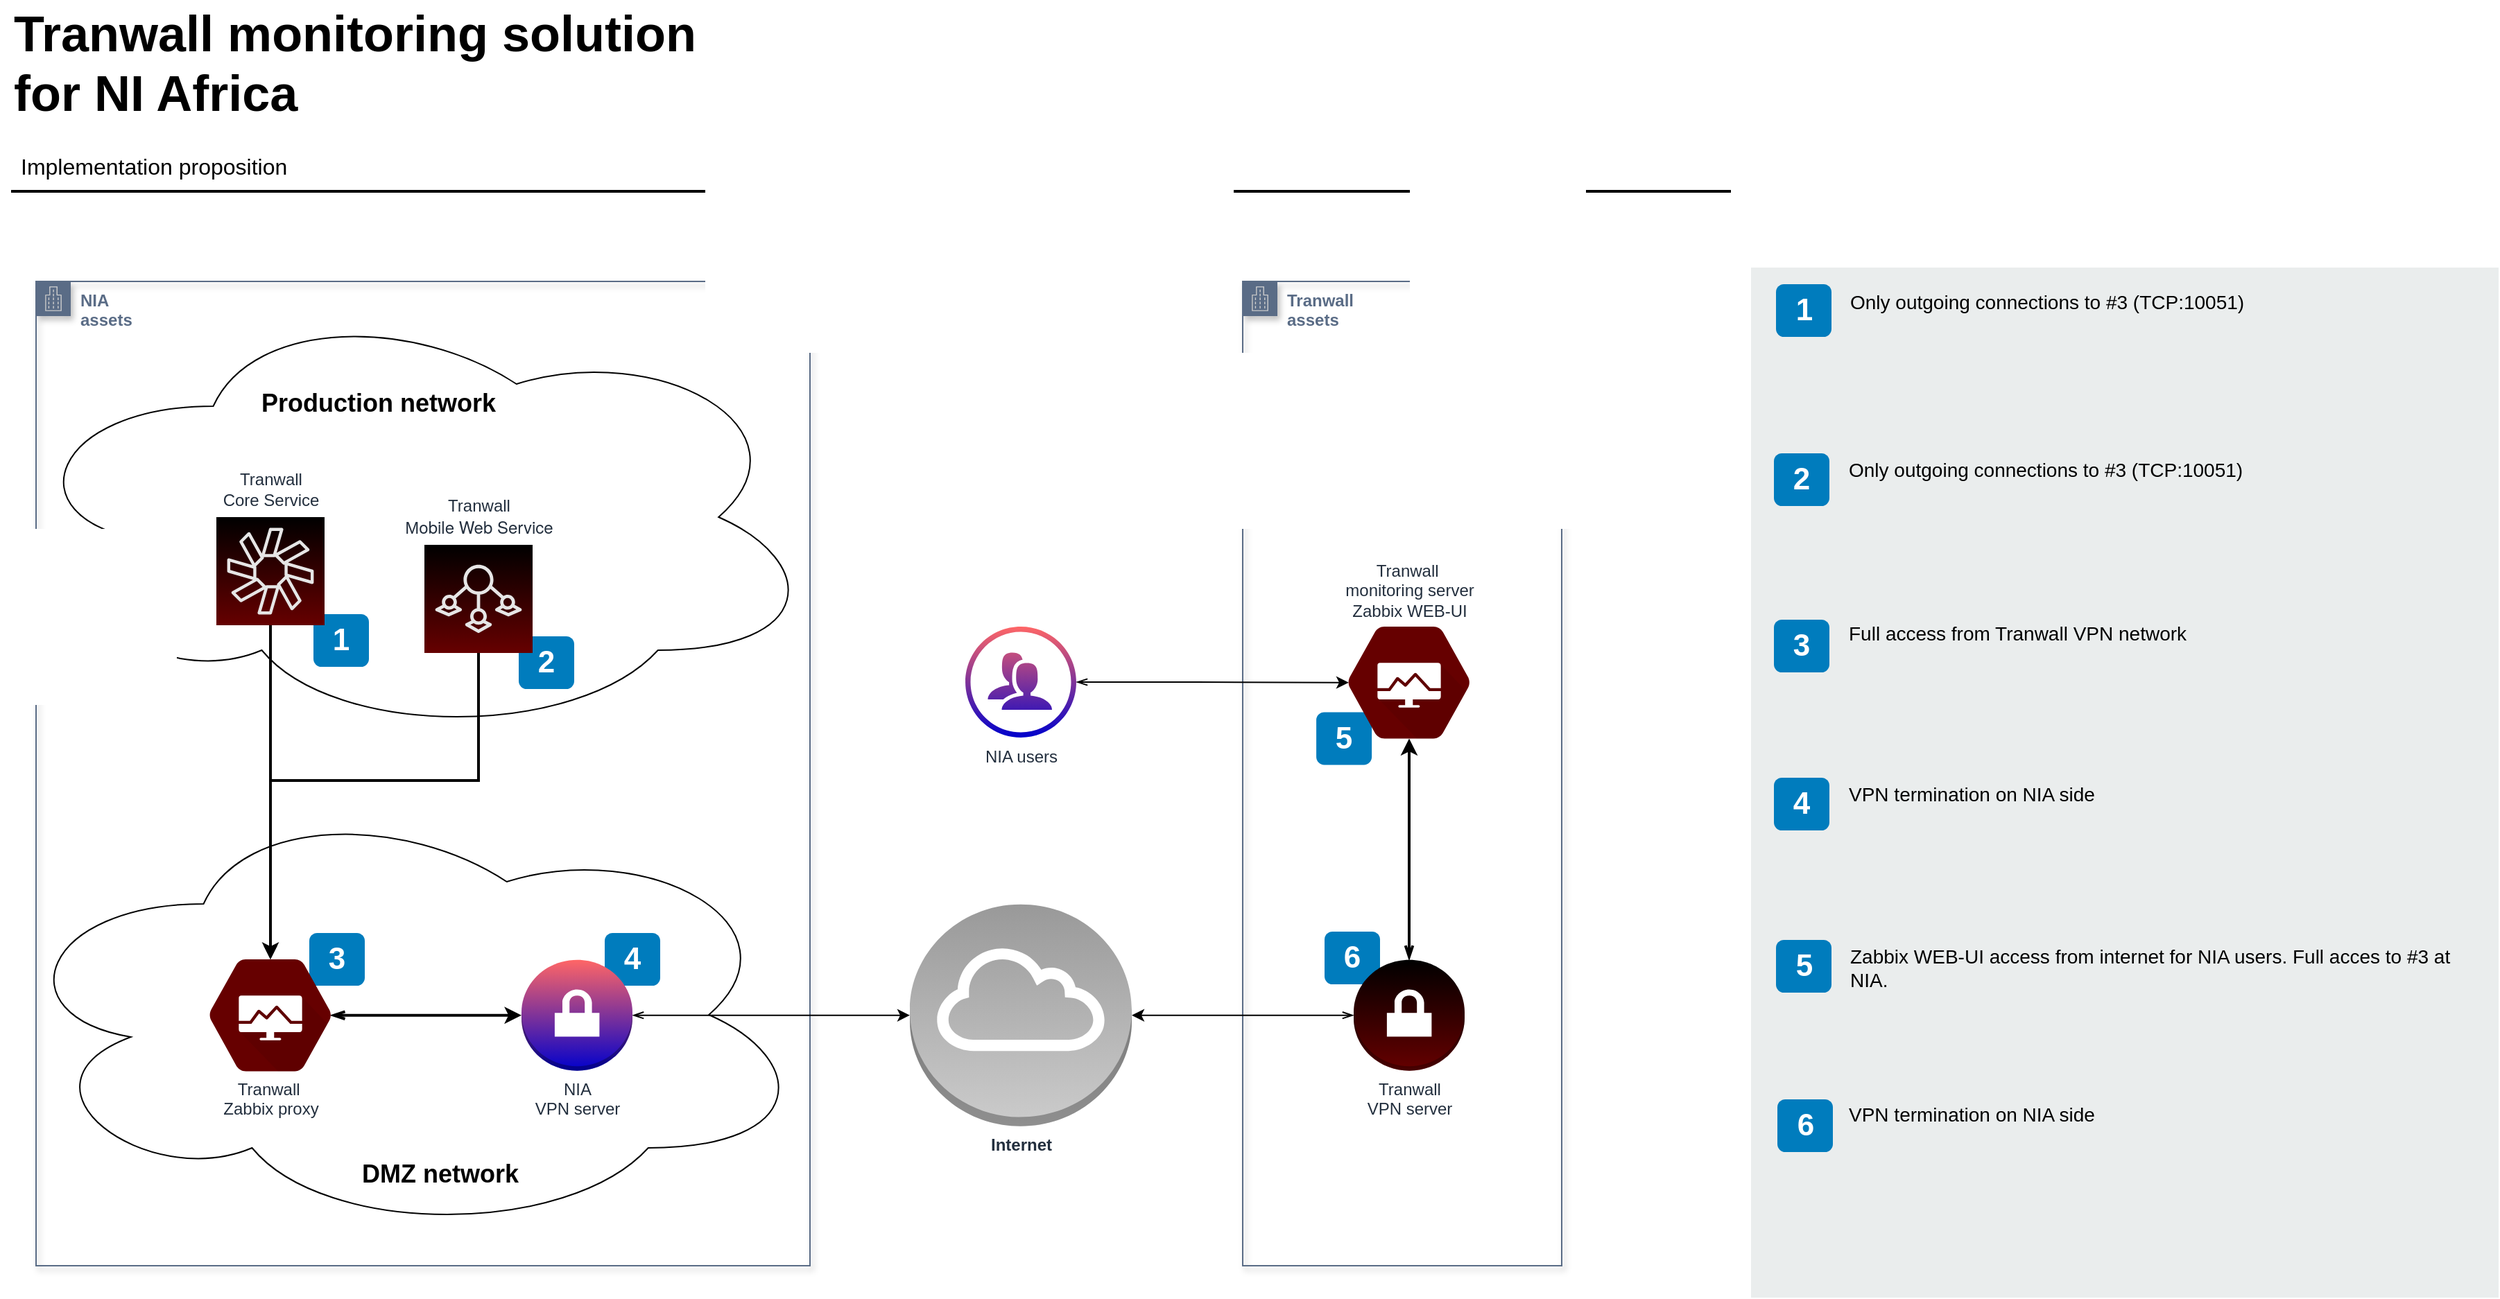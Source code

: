 <mxfile version="12.4.2" type="github" pages="1">
  <diagram id="z3zxhixVunEiOS99RGhy" name="Page-1">
    <mxGraphModel dx="1261" dy="817" grid="1" gridSize="10" guides="1" tooltips="1" connect="1" arrows="1" fold="1" page="1" pageScale="1" pageWidth="1920" pageHeight="1200" math="0" shadow="0">
      <root>
        <mxCell id="0"/>
        <mxCell id="1" parent="0"/>
        <mxCell id="_c7zvPGTftnyquFCX0OO-1" value="NIA &lt;br&gt;assets" style="points=[[0,0],[0.25,0],[0.5,0],[0.75,0],[1,0],[1,0.25],[1,0.5],[1,0.75],[1,1],[0.75,1],[0.5,1],[0.25,1],[0,1],[0,0.75],[0,0.5],[0,0.25]];outlineConnect=0;gradientColor=#ffffff;html=1;whiteSpace=wrap;fontSize=12;fontStyle=1;shape=mxgraph.aws4.group;grIcon=mxgraph.aws4.group_corporate_data_center;strokeColor=#5A6C86;fillColor=none;verticalAlign=top;align=left;spacingLeft=30;fontColor=#5A6C86;dashed=0;shadow=1;" vertex="1" parent="1">
          <mxGeometry x="80" y="250" width="558" height="710" as="geometry"/>
        </mxCell>
        <mxCell id="_c7zvPGTftnyquFCX0OO-26" value="&lt;b style=&quot;font-size: 18px;&quot;&gt;Production network&lt;/b&gt;" style="ellipse;shape=cloud;whiteSpace=wrap;html=1;fillColor=none;labelPosition=center;verticalLabelPosition=top;align=center;verticalAlign=bottom;spacing=-90;fontSize=18;spacingLeft=-53;" vertex="1" parent="1">
          <mxGeometry x="62" y="260" width="583" height="320" as="geometry"/>
        </mxCell>
        <mxCell id="_c7zvPGTftnyquFCX0OO-52" value="2" style="rounded=1;whiteSpace=wrap;html=1;fillColor=#007CBD;strokeColor=none;fontColor=#FFFFFF;fontStyle=1;fontSize=22;" vertex="1" parent="1">
          <mxGeometry x="428" y="506" width="40" height="38" as="geometry"/>
        </mxCell>
        <mxCell id="_c7zvPGTftnyquFCX0OO-50" value="1" style="rounded=1;whiteSpace=wrap;html=1;fillColor=#007CBD;strokeColor=none;fontColor=#FFFFFF;fontStyle=1;fontSize=22;" vertex="1" parent="1">
          <mxGeometry x="280" y="490" width="40" height="38" as="geometry"/>
        </mxCell>
        <mxCell id="_c7zvPGTftnyquFCX0OO-27" value="&lt;b style=&quot;font-size: 18px&quot;&gt;DMZ network&lt;/b&gt;" style="ellipse;shape=cloud;whiteSpace=wrap;html=1;fillColor=none;labelPosition=center;verticalLabelPosition=bottom;align=center;verticalAlign=top;spacing=-60;fontSize=18;spacingLeft=50;" vertex="1" parent="1">
          <mxGeometry x="55" y="619" width="583" height="320" as="geometry"/>
        </mxCell>
        <mxCell id="_c7zvPGTftnyquFCX0OO-2" value="Tranwall monitoring solution&lt;br style=&quot;font-size: 36px&quot;&gt;for NI Africa&lt;div style=&quot;font-size: 36px&quot;&gt;&lt;/div&gt;" style="text;html=1;resizable=0;points=[];autosize=1;align=left;verticalAlign=top;spacingTop=-4;fontSize=36;fontStyle=1" vertex="1" parent="1">
          <mxGeometry x="62" y="47" width="510" height="90" as="geometry"/>
        </mxCell>
        <mxCell id="_c7zvPGTftnyquFCX0OO-3" value="Tranwall&lt;br&gt;assets" style="points=[[0,0],[0.25,0],[0.5,0],[0.75,0],[1,0],[1,0.25],[1,0.5],[1,0.75],[1,1],[0.75,1],[0.5,1],[0.25,1],[0,1],[0,0.75],[0,0.5],[0,0.25]];outlineConnect=0;gradientColor=#ffffff;html=1;whiteSpace=wrap;fontSize=12;fontStyle=1;shape=mxgraph.aws4.group;grIcon=mxgraph.aws4.group_corporate_data_center;strokeColor=#5A6C86;fillColor=none;verticalAlign=top;align=left;spacingLeft=30;fontColor=#5A6C86;dashed=0;shadow=1;" vertex="1" parent="1">
          <mxGeometry x="950" y="250" width="230" height="710" as="geometry"/>
        </mxCell>
        <mxCell id="_c7zvPGTftnyquFCX0OO-49" value="" style="edgeStyle=orthogonalEdgeStyle;rounded=0;orthogonalLoop=1;jettySize=auto;html=1;startArrow=openThin;startFill=0;fontSize=18;entryX=0.175;entryY=0.5;entryDx=0;entryDy=0;entryPerimeter=0;" edge="1" parent="1" source="_c7zvPGTftnyquFCX0OO-13" target="_c7zvPGTftnyquFCX0OO-45">
          <mxGeometry relative="1" as="geometry">
            <mxPoint x="1040" y="440" as="targetPoint"/>
          </mxGeometry>
        </mxCell>
        <mxCell id="_c7zvPGTftnyquFCX0OO-13" value="NIA users" style="verticalLabelPosition=bottom;html=1;fillColor=#0000CC;verticalAlign=top;pointerEvents=1;align=center;points=[[0.25,0,0],[0.5,0,0],[0.75,0,0],[1,0.5,0],[0.75,1,0],[0.5,1,0],[0.25,1,0],[0,0.5,0],[0.125,0.25,0],[0.125,0.75,0],[0.875,0.25,0],[0.875,0.75,0]];shape=mxgraph.cisco_safe.design.users;aspect=fixed;dashed=0;fontColor=#232F3E;fontStyle=0;strokeColor=#ffffff;gradientColor=#FF6666;gradientDirection=north;labelBackgroundColor=none;" vertex="1" parent="1">
          <mxGeometry x="750" y="499" width="80" height="80" as="geometry"/>
        </mxCell>
        <mxCell id="_c7zvPGTftnyquFCX0OO-34" value="" style="edgeStyle=orthogonalEdgeStyle;rounded=0;orthogonalLoop=1;jettySize=auto;html=1;fontSize=18;entryX=0;entryY=0.5;entryDx=0;entryDy=0;entryPerimeter=0;startArrow=openThin;startFill=0;" edge="1" parent="1" source="_c7zvPGTftnyquFCX0OO-15" target="_c7zvPGTftnyquFCX0OO-35">
          <mxGeometry relative="1" as="geometry">
            <mxPoint x="618" y="770" as="targetPoint"/>
          </mxGeometry>
        </mxCell>
        <mxCell id="_c7zvPGTftnyquFCX0OO-20" value="&lt;span style=&quot;text-align: left&quot;&gt;Tranwall&lt;br&gt;Core Service&lt;/span&gt;" style="outlineConnect=0;fontColor=#232F3E;gradientColor=#000000;gradientDirection=north;fillColor=#660000;strokeColor=#E6E6E6;dashed=0;verticalLabelPosition=top;verticalAlign=bottom;align=center;html=1;fontSize=12;fontStyle=0;aspect=fixed;shape=mxgraph.aws4.resourceIcon;resIcon=mxgraph.aws4.chime;shadow=0;labelPosition=center;spacing=5;" vertex="1" parent="1">
          <mxGeometry x="210" y="420" width="78" height="78" as="geometry"/>
        </mxCell>
        <mxCell id="_c7zvPGTftnyquFCX0OO-22" value="&lt;font style=&quot;font-size: 12px&quot;&gt;&lt;span&gt;Tranwall &lt;br&gt;M&lt;/span&gt;&lt;span style=&quot;font-family: &amp;#34;helvetica neue&amp;#34;&quot;&gt;obile Web Service&lt;/span&gt;&lt;/font&gt;" style="outlineConnect=0;fontColor=#232F3E;gradientColor=#000000;gradientDirection=north;fillColor=#660000;strokeColor=#E6E6E6;dashed=0;verticalLabelPosition=top;verticalAlign=bottom;align=center;html=1;fontSize=12;fontStyle=0;aspect=fixed;shape=mxgraph.aws4.resourceIcon;resIcon=mxgraph.aws4.iot_sitewise;shadow=0;spacing=5;labelPosition=center;spacingTop=0;" vertex="1" parent="1">
          <mxGeometry x="360" y="440" width="78" height="78" as="geometry"/>
        </mxCell>
        <mxCell id="_c7zvPGTftnyquFCX0OO-23" value="Implementation proposition" style="text;html=1;resizable=0;points=[];autosize=1;align=left;verticalAlign=top;spacingTop=-4;fontSize=16" vertex="1" parent="1">
          <mxGeometry x="67" y="155" width="210" height="20" as="geometry"/>
        </mxCell>
        <mxCell id="_c7zvPGTftnyquFCX0OO-24" value="" style="line;strokeWidth=2;html=1;fontSize=14;" vertex="1" parent="1">
          <mxGeometry x="62" y="180" width="1240" height="10" as="geometry"/>
        </mxCell>
        <mxCell id="_c7zvPGTftnyquFCX0OO-40" value="" style="edgeStyle=orthogonalEdgeStyle;rounded=0;orthogonalLoop=1;jettySize=auto;html=1;startArrow=open;startFill=0;fontSize=18;exitX=0.5;exitY=0.16;exitDx=0;exitDy=0;exitPerimeter=0;strokeWidth=2;endArrow=none;endFill=0;" edge="1" parent="1" source="_c7zvPGTftnyquFCX0OO-31" target="_c7zvPGTftnyquFCX0OO-20">
          <mxGeometry relative="1" as="geometry">
            <mxPoint x="220" y="769.995" as="targetPoint"/>
          </mxGeometry>
        </mxCell>
        <mxCell id="_c7zvPGTftnyquFCX0OO-42" value="" style="edgeStyle=orthogonalEdgeStyle;rounded=0;orthogonalLoop=1;jettySize=auto;html=1;startArrow=classic;startFill=1;fontSize=18;exitX=0.5;exitY=0.16;exitDx=0;exitDy=0;exitPerimeter=0;strokeWidth=2;endArrow=none;endFill=0;" edge="1" parent="1" source="_c7zvPGTftnyquFCX0OO-31" target="_c7zvPGTftnyquFCX0OO-22">
          <mxGeometry relative="1" as="geometry">
            <mxPoint x="366.95" y="630.65" as="targetPoint"/>
            <Array as="points">
              <mxPoint x="249" y="610"/>
              <mxPoint x="399" y="610"/>
            </Array>
          </mxGeometry>
        </mxCell>
        <mxCell id="_c7zvPGTftnyquFCX0OO-44" value="" style="edgeStyle=orthogonalEdgeStyle;rounded=0;orthogonalLoop=1;jettySize=auto;html=1;startArrow=openThin;startFill=0;fontSize=18;exitX=0.825;exitY=0.5;exitDx=0;exitDy=0;exitPerimeter=0;entryX=0;entryY=0.5;entryDx=0;entryDy=0;entryPerimeter=0;strokeWidth=2;" edge="1" parent="1" source="_c7zvPGTftnyquFCX0OO-31" target="_c7zvPGTftnyquFCX0OO-15">
          <mxGeometry relative="1" as="geometry">
            <mxPoint x="395.95" y="779.345" as="targetPoint"/>
          </mxGeometry>
        </mxCell>
        <mxCell id="_c7zvPGTftnyquFCX0OO-38" value="" style="edgeStyle=orthogonalEdgeStyle;rounded=0;orthogonalLoop=1;jettySize=auto;html=1;startArrow=openThin;startFill=0;fontSize=18;entryX=1;entryY=0.5;entryDx=0;entryDy=0;entryPerimeter=0;" edge="1" parent="1" source="_c7zvPGTftnyquFCX0OO-32" target="_c7zvPGTftnyquFCX0OO-35">
          <mxGeometry relative="1" as="geometry">
            <mxPoint x="1170" y="671.65" as="targetPoint"/>
          </mxGeometry>
        </mxCell>
        <mxCell id="_c7zvPGTftnyquFCX0OO-47" value="" style="edgeStyle=orthogonalEdgeStyle;rounded=0;orthogonalLoop=1;jettySize=auto;html=1;startArrow=openThin;startFill=0;fontSize=18;entryX=0.5;entryY=0.84;entryDx=0;entryDy=0;entryPerimeter=0;strokeWidth=2;" edge="1" parent="1" source="_c7zvPGTftnyquFCX0OO-32" target="_c7zvPGTftnyquFCX0OO-45">
          <mxGeometry relative="1" as="geometry">
            <mxPoint x="1070" y="658.34" as="targetPoint"/>
            <Array as="points"/>
          </mxGeometry>
        </mxCell>
        <mxCell id="_c7zvPGTftnyquFCX0OO-35" value="Internet" style="outlineConnect=0;dashed=0;verticalLabelPosition=bottom;verticalAlign=top;align=center;html=1;shape=mxgraph.aws3.internet_gateway;fillColor=#CCCCCC;gradientColor=#999999;fontSize=12;fontColor=#232F3E;fontStyle=1;strokeColor=#ffffff;gradientDirection=north;" vertex="1" parent="1">
          <mxGeometry x="710" y="699.34" width="160" height="160" as="geometry"/>
        </mxCell>
        <mxCell id="_c7zvPGTftnyquFCX0OO-53" value="3" style="rounded=1;whiteSpace=wrap;html=1;fillColor=#007CBD;strokeColor=none;fontColor=#FFFFFF;fontStyle=1;fontSize=22;" vertex="1" parent="1">
          <mxGeometry x="277" y="720" width="40" height="38" as="geometry"/>
        </mxCell>
        <mxCell id="_c7zvPGTftnyquFCX0OO-31" value="Tranwall&amp;nbsp;&lt;br&gt;Zabbix proxy" style="html=1;fillColor=#660000;strokeColor=#E6E6E6;verticalAlign=top;labelPosition=center;verticalLabelPosition=bottom;align=center;spacingTop=0;fontSize=12;fontStyle=0;fontColor=#232F3E;shape=mxgraph.gcp2.hexIcon;prIcon=cloud_deployment_manager;aspect=fixed;shadow=0;dashed=0;gradientColor=#000000;gradientDirection=north;spacing=-18;" vertex="1" parent="1">
          <mxGeometry x="182.05" y="720" width="133.9" height="118.69" as="geometry"/>
        </mxCell>
        <mxCell id="_c7zvPGTftnyquFCX0OO-54" value="4" style="rounded=1;whiteSpace=wrap;html=1;fillColor=#007CBD;strokeColor=none;fontColor=#FFFFFF;fontStyle=1;fontSize=22;" vertex="1" parent="1">
          <mxGeometry x="490" y="720" width="40" height="38" as="geometry"/>
        </mxCell>
        <mxCell id="_c7zvPGTftnyquFCX0OO-15" value="NIA&lt;br&gt;VPN server" style="outlineConnect=0;dashed=0;verticalLabelPosition=bottom;verticalAlign=top;align=center;html=1;shape=mxgraph.aws3.vpn_gateway;fillColor=#0000CC;gradientColor=#FF6666;fontColor=#232F3E;fontStyle=0;strokeColor=#ffffff;gradientDirection=north;labelBackgroundColor=none;" vertex="1" parent="1">
          <mxGeometry x="430" y="739.34" width="80" height="80" as="geometry"/>
        </mxCell>
        <mxCell id="_c7zvPGTftnyquFCX0OO-55" value="5" style="rounded=1;whiteSpace=wrap;html=1;fillColor=#007CBD;strokeColor=none;fontColor=#FFFFFF;fontStyle=1;fontSize=22;" vertex="1" parent="1">
          <mxGeometry x="1003.05" y="560.69" width="40" height="38" as="geometry"/>
        </mxCell>
        <mxCell id="_c7zvPGTftnyquFCX0OO-45" value="Tranwall&amp;nbsp;&lt;br&gt;monitoring server&lt;br&gt;Zabbix WEB-UI" style="html=1;fillColor=#660000;strokeColor=#E6E6E6;verticalAlign=bottom;labelPosition=center;verticalLabelPosition=top;align=center;spacingTop=0;fontSize=12;fontStyle=0;fontColor=#232F3E;shape=mxgraph.gcp2.hexIcon;prIcon=cloud_deployment_manager;aspect=fixed;shadow=0;dashed=0;gradientColor=#000000;gradientDirection=north;spacing=-15;" vertex="1" parent="1">
          <mxGeometry x="1003.05" y="480" width="133.9" height="118.69" as="geometry"/>
        </mxCell>
        <mxCell id="_c7zvPGTftnyquFCX0OO-56" value="6" style="rounded=1;whiteSpace=wrap;html=1;fillColor=#007CBD;strokeColor=none;fontColor=#FFFFFF;fontStyle=1;fontSize=22;" vertex="1" parent="1">
          <mxGeometry x="1009" y="719" width="40" height="38" as="geometry"/>
        </mxCell>
        <mxCell id="_c7zvPGTftnyquFCX0OO-32" value="Tranwall&lt;br&gt;VPN server" style="outlineConnect=0;dashed=0;verticalLabelPosition=bottom;verticalAlign=top;align=center;html=1;shape=mxgraph.aws3.vpn_gateway;fillColor=#660000;gradientColor=#000000;fontColor=#232F3E;fontStyle=0;strokeColor=#E6E6E6;gradientDirection=north;labelBackgroundColor=none;shadow=0;spacing=2;spacingTop=0;" vertex="1" parent="1">
          <mxGeometry x="1030" y="739.34" width="80" height="80" as="geometry"/>
        </mxCell>
        <mxCell id="_c7zvPGTftnyquFCX0OO-57" value="" style="rounded=0;whiteSpace=wrap;html=1;fillColor=#EAEDED;fontSize=22;fontColor=#FFFFFF;strokeColor=none;labelBackgroundColor=none;" vertex="1" parent="1">
          <mxGeometry x="1316.5" y="240" width="539" height="743" as="geometry"/>
        </mxCell>
        <mxCell id="_c7zvPGTftnyquFCX0OO-58" value="1" style="rounded=1;whiteSpace=wrap;html=1;fillColor=#007CBD;strokeColor=none;fontColor=#FFFFFF;fontStyle=1;fontSize=22;labelBackgroundColor=none;" vertex="1" parent="1">
          <mxGeometry x="1334.5" y="252" width="40" height="38" as="geometry"/>
        </mxCell>
        <mxCell id="_c7zvPGTftnyquFCX0OO-59" value="2" style="rounded=1;whiteSpace=wrap;html=1;fillColor=#007CBD;strokeColor=none;fontColor=#FFFFFF;fontStyle=1;fontSize=22;labelBackgroundColor=none;" vertex="1" parent="1">
          <mxGeometry x="1333" y="374" width="40" height="38" as="geometry"/>
        </mxCell>
        <mxCell id="_c7zvPGTftnyquFCX0OO-60" value="3" style="rounded=1;whiteSpace=wrap;html=1;fillColor=#007CBD;strokeColor=none;fontColor=#FFFFFF;fontStyle=1;fontSize=22;labelBackgroundColor=none;" vertex="1" parent="1">
          <mxGeometry x="1333" y="494" width="40" height="38" as="geometry"/>
        </mxCell>
        <mxCell id="_c7zvPGTftnyquFCX0OO-61" value="4" style="rounded=1;whiteSpace=wrap;html=1;fillColor=#007CBD;strokeColor=none;fontColor=#FFFFFF;fontStyle=1;fontSize=22;labelBackgroundColor=none;" vertex="1" parent="1">
          <mxGeometry x="1333" y="608" width="40" height="38" as="geometry"/>
        </mxCell>
        <mxCell id="_c7zvPGTftnyquFCX0OO-62" value="5" style="rounded=1;whiteSpace=wrap;html=1;fillColor=#007CBD;strokeColor=none;fontColor=#FFFFFF;fontStyle=1;fontSize=22;labelBackgroundColor=none;" vertex="1" parent="1">
          <mxGeometry x="1334.5" y="725" width="40" height="38" as="geometry"/>
        </mxCell>
        <mxCell id="_c7zvPGTftnyquFCX0OO-63" value="6" style="rounded=1;whiteSpace=wrap;html=1;fillColor=#007CBD;strokeColor=none;fontColor=#FFFFFF;fontStyle=1;fontSize=22;labelBackgroundColor=none;" vertex="1" parent="1">
          <mxGeometry x="1335.5" y="840" width="40" height="38" as="geometry"/>
        </mxCell>
        <mxCell id="_c7zvPGTftnyquFCX0OO-66" value="Only outgoing connections to #3 (TCP:10051)" style="text;html=1;align=left;verticalAlign=top;spacingTop=-4;fontSize=14;labelBackgroundColor=none;whiteSpace=wrap;" vertex="1" parent="1">
          <mxGeometry x="1386" y="253.5" width="449" height="118" as="geometry"/>
        </mxCell>
        <mxCell id="_c7zvPGTftnyquFCX0OO-67" value="Only outgoing connections to #3 (TCP:10051)" style="text;html=1;align=left;verticalAlign=top;spacingTop=-4;fontSize=14;labelBackgroundColor=none;whiteSpace=wrap;" vertex="1" parent="1">
          <mxGeometry x="1385" y="374.5" width="450" height="115" as="geometry"/>
        </mxCell>
        <mxCell id="_c7zvPGTftnyquFCX0OO-68" value="Full access from Tranwall VPN network&amp;nbsp;" style="text;html=1;align=left;verticalAlign=top;spacingTop=-4;fontSize=14;labelBackgroundColor=none;whiteSpace=wrap;" vertex="1" parent="1">
          <mxGeometry x="1385" y="492.5" width="450" height="117" as="geometry"/>
        </mxCell>
        <mxCell id="_c7zvPGTftnyquFCX0OO-69" value="VPN termination on NIA side" style="text;html=1;align=left;verticalAlign=top;spacingTop=-4;fontSize=14;labelBackgroundColor=none;whiteSpace=wrap;" vertex="1" parent="1">
          <mxGeometry x="1385" y="608.5" width="450" height="121" as="geometry"/>
        </mxCell>
        <mxCell id="_c7zvPGTftnyquFCX0OO-70" value="Zabbix WEB-UI access from internet for NIA users. Full acces to #3 at NIA." style="text;html=1;align=left;verticalAlign=top;spacingTop=-4;fontSize=14;labelBackgroundColor=none;whiteSpace=wrap;" vertex="1" parent="1">
          <mxGeometry x="1386" y="725.5" width="449" height="114" as="geometry"/>
        </mxCell>
        <mxCell id="_c7zvPGTftnyquFCX0OO-73" value="VPN termination on NIA side" style="text;html=1;align=left;verticalAlign=top;spacingTop=-4;fontSize=14;labelBackgroundColor=none;whiteSpace=wrap;" vertex="1" parent="1">
          <mxGeometry x="1385" y="839.5" width="449" height="114" as="geometry"/>
        </mxCell>
      </root>
    </mxGraphModel>
  </diagram>
</mxfile>
